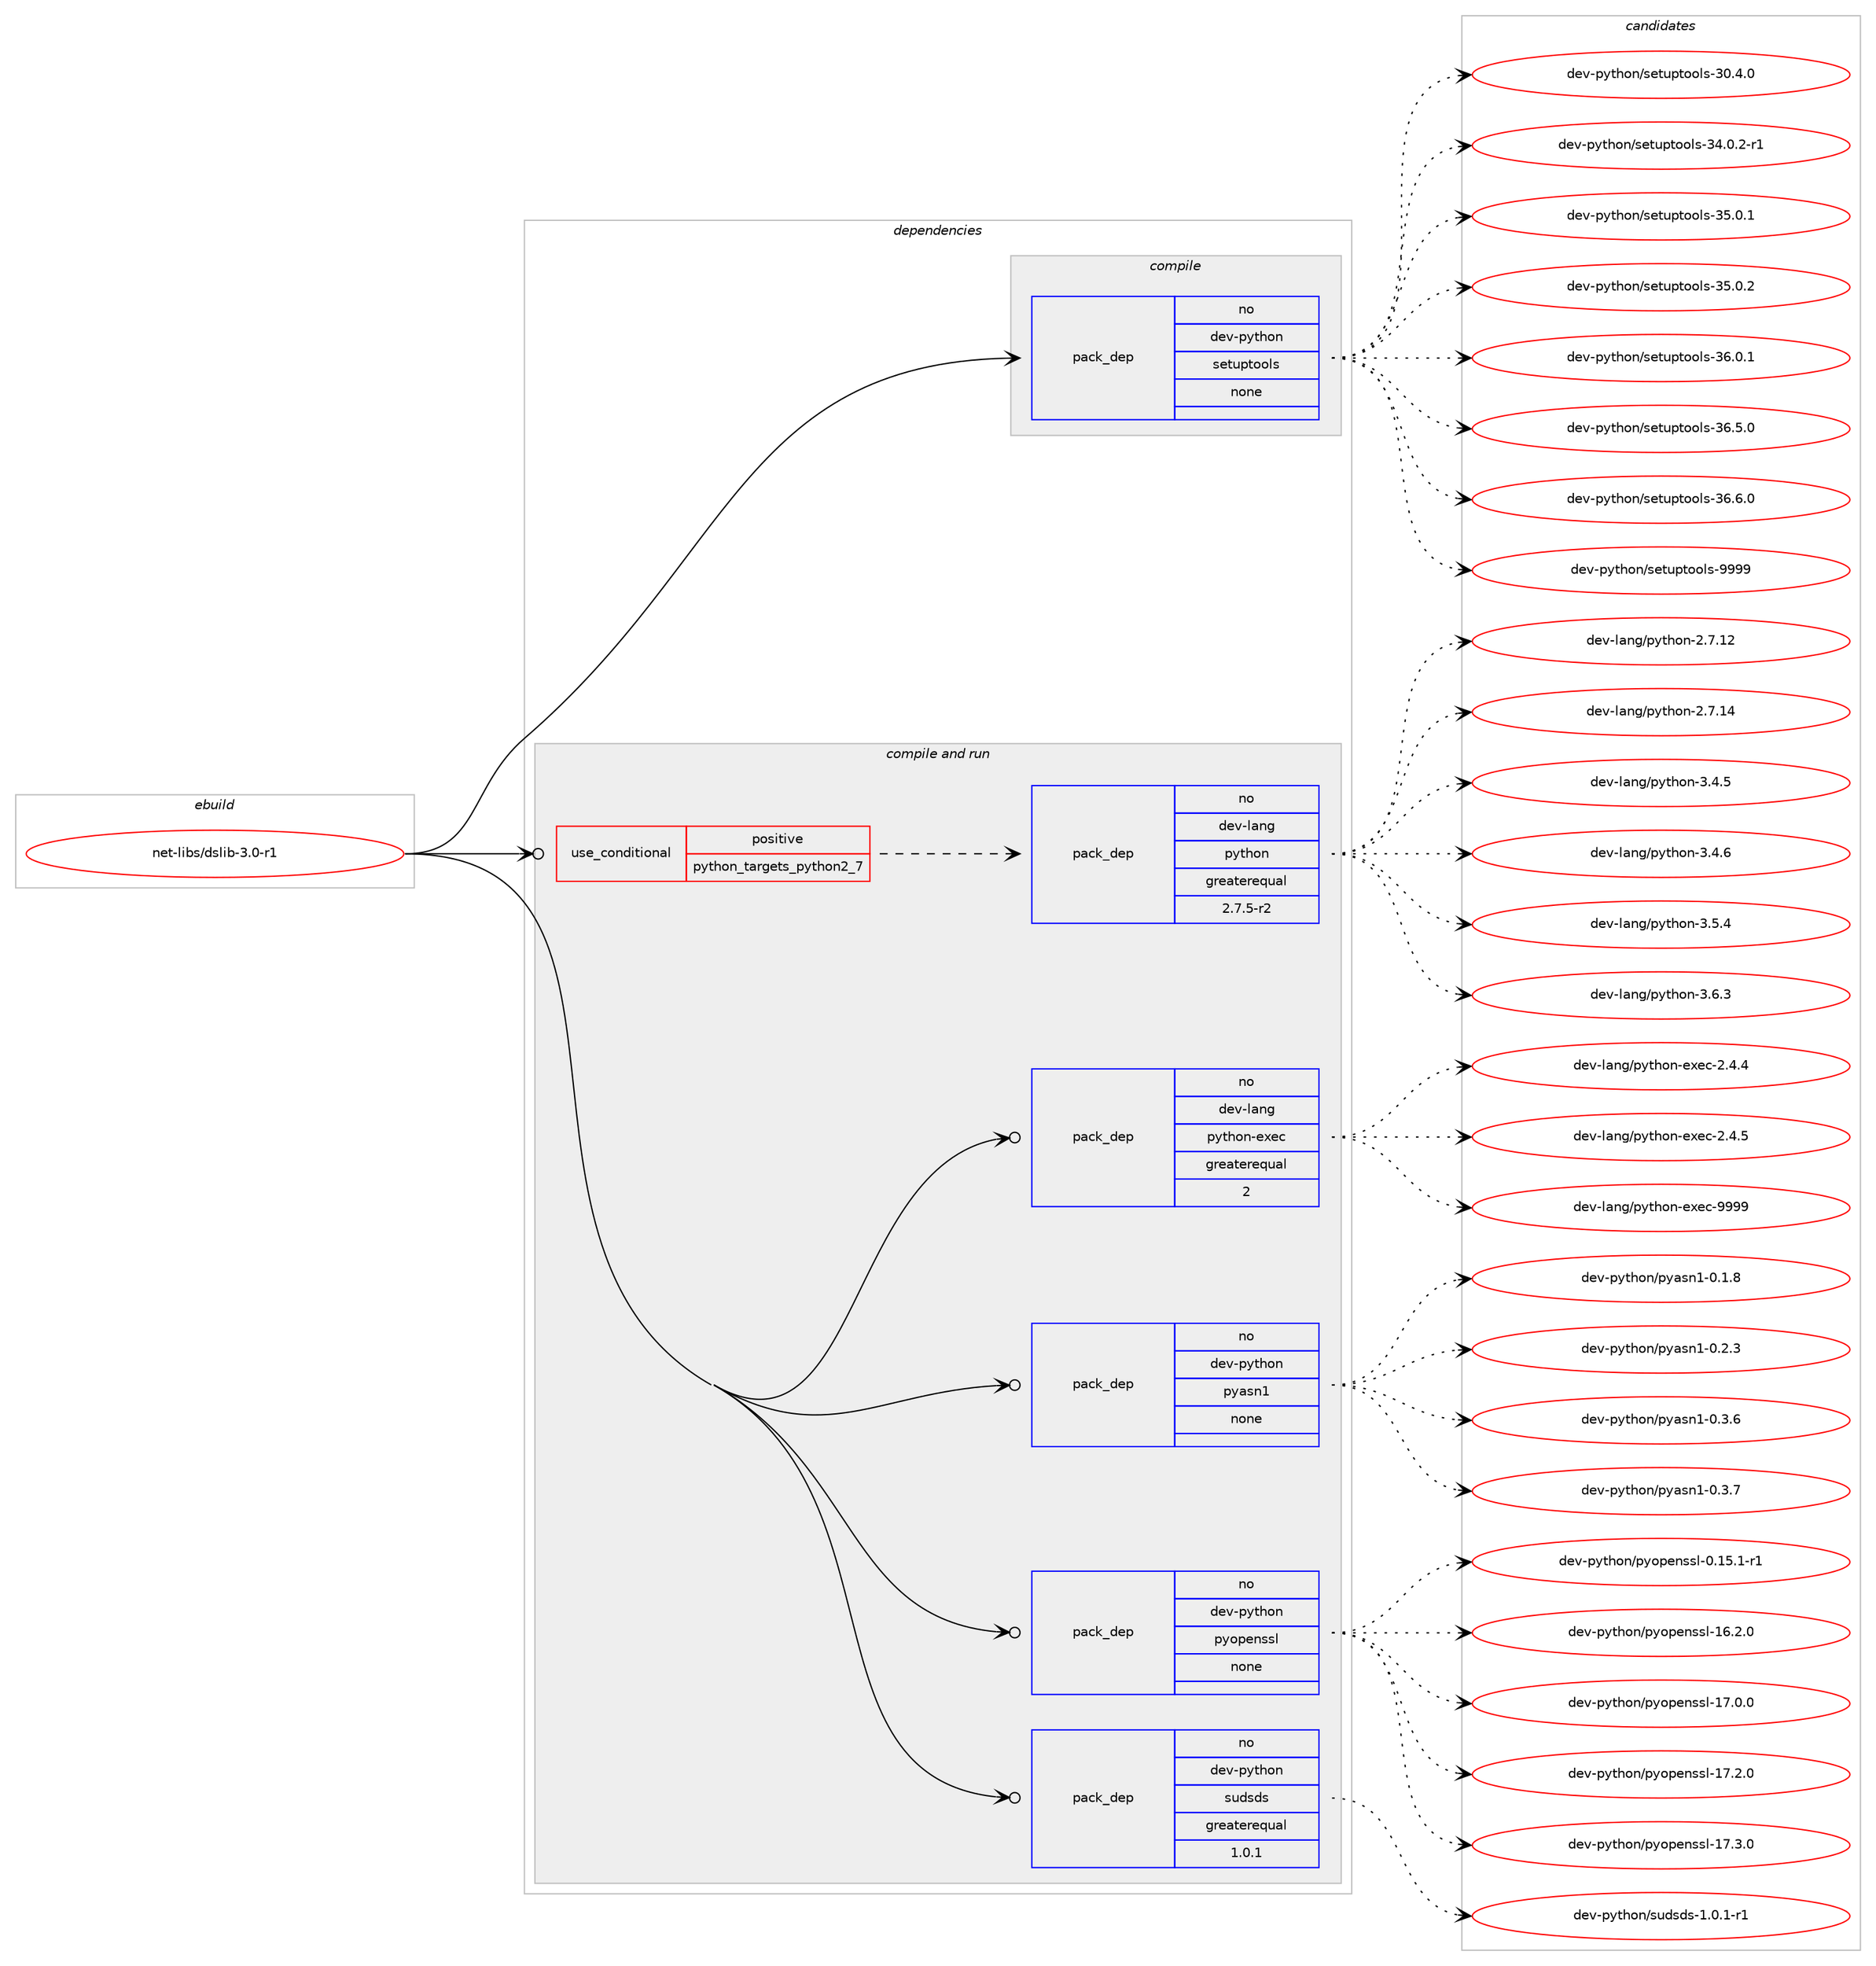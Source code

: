digraph prolog {

# *************
# Graph options
# *************

newrank=true;
concentrate=true;
compound=true;
graph [rankdir=LR,fontname=Helvetica,fontsize=10,ranksep=1.5];#, ranksep=2.5, nodesep=0.2];
edge  [arrowhead=vee];
node  [fontname=Helvetica,fontsize=10];

# **********
# The ebuild
# **********

subgraph cluster_leftcol {
color=gray;
rank=same;
label=<<i>ebuild</i>>;
id [label="net-libs/dslib-3.0-r1", color=red, width=4, href="../net-libs/dslib-3.0-r1.svg"];
}

# ****************
# The dependencies
# ****************

subgraph cluster_midcol {
color=gray;
label=<<i>dependencies</i>>;
subgraph cluster_compile {
fillcolor="#eeeeee";
style=filled;
label=<<i>compile</i>>;
subgraph pack306020 {
dependency415880 [label=<<TABLE BORDER="0" CELLBORDER="1" CELLSPACING="0" CELLPADDING="4" WIDTH="220"><TR><TD ROWSPAN="6" CELLPADDING="30">pack_dep</TD></TR><TR><TD WIDTH="110">no</TD></TR><TR><TD>dev-python</TD></TR><TR><TD>setuptools</TD></TR><TR><TD>none</TD></TR><TR><TD></TD></TR></TABLE>>, shape=none, color=blue];
}
id:e -> dependency415880:w [weight=20,style="solid",arrowhead="vee"];
}
subgraph cluster_compileandrun {
fillcolor="#eeeeee";
style=filled;
label=<<i>compile and run</i>>;
subgraph cond102951 {
dependency415881 [label=<<TABLE BORDER="0" CELLBORDER="1" CELLSPACING="0" CELLPADDING="4"><TR><TD ROWSPAN="3" CELLPADDING="10">use_conditional</TD></TR><TR><TD>positive</TD></TR><TR><TD>python_targets_python2_7</TD></TR></TABLE>>, shape=none, color=red];
subgraph pack306021 {
dependency415882 [label=<<TABLE BORDER="0" CELLBORDER="1" CELLSPACING="0" CELLPADDING="4" WIDTH="220"><TR><TD ROWSPAN="6" CELLPADDING="30">pack_dep</TD></TR><TR><TD WIDTH="110">no</TD></TR><TR><TD>dev-lang</TD></TR><TR><TD>python</TD></TR><TR><TD>greaterequal</TD></TR><TR><TD>2.7.5-r2</TD></TR></TABLE>>, shape=none, color=blue];
}
dependency415881:e -> dependency415882:w [weight=20,style="dashed",arrowhead="vee"];
}
id:e -> dependency415881:w [weight=20,style="solid",arrowhead="odotvee"];
subgraph pack306022 {
dependency415883 [label=<<TABLE BORDER="0" CELLBORDER="1" CELLSPACING="0" CELLPADDING="4" WIDTH="220"><TR><TD ROWSPAN="6" CELLPADDING="30">pack_dep</TD></TR><TR><TD WIDTH="110">no</TD></TR><TR><TD>dev-lang</TD></TR><TR><TD>python-exec</TD></TR><TR><TD>greaterequal</TD></TR><TR><TD>2</TD></TR></TABLE>>, shape=none, color=blue];
}
id:e -> dependency415883:w [weight=20,style="solid",arrowhead="odotvee"];
subgraph pack306023 {
dependency415884 [label=<<TABLE BORDER="0" CELLBORDER="1" CELLSPACING="0" CELLPADDING="4" WIDTH="220"><TR><TD ROWSPAN="6" CELLPADDING="30">pack_dep</TD></TR><TR><TD WIDTH="110">no</TD></TR><TR><TD>dev-python</TD></TR><TR><TD>pyasn1</TD></TR><TR><TD>none</TD></TR><TR><TD></TD></TR></TABLE>>, shape=none, color=blue];
}
id:e -> dependency415884:w [weight=20,style="solid",arrowhead="odotvee"];
subgraph pack306024 {
dependency415885 [label=<<TABLE BORDER="0" CELLBORDER="1" CELLSPACING="0" CELLPADDING="4" WIDTH="220"><TR><TD ROWSPAN="6" CELLPADDING="30">pack_dep</TD></TR><TR><TD WIDTH="110">no</TD></TR><TR><TD>dev-python</TD></TR><TR><TD>pyopenssl</TD></TR><TR><TD>none</TD></TR><TR><TD></TD></TR></TABLE>>, shape=none, color=blue];
}
id:e -> dependency415885:w [weight=20,style="solid",arrowhead="odotvee"];
subgraph pack306025 {
dependency415886 [label=<<TABLE BORDER="0" CELLBORDER="1" CELLSPACING="0" CELLPADDING="4" WIDTH="220"><TR><TD ROWSPAN="6" CELLPADDING="30">pack_dep</TD></TR><TR><TD WIDTH="110">no</TD></TR><TR><TD>dev-python</TD></TR><TR><TD>sudsds</TD></TR><TR><TD>greaterequal</TD></TR><TR><TD>1.0.1</TD></TR></TABLE>>, shape=none, color=blue];
}
id:e -> dependency415886:w [weight=20,style="solid",arrowhead="odotvee"];
}
subgraph cluster_run {
fillcolor="#eeeeee";
style=filled;
label=<<i>run</i>>;
}
}

# **************
# The candidates
# **************

subgraph cluster_choices {
rank=same;
color=gray;
label=<<i>candidates</i>>;

subgraph choice306020 {
color=black;
nodesep=1;
choice100101118451121211161041111104711510111611711211611111110811545514846524648 [label="dev-python/setuptools-30.4.0", color=red, width=4,href="../dev-python/setuptools-30.4.0.svg"];
choice1001011184511212111610411111047115101116117112116111111108115455152464846504511449 [label="dev-python/setuptools-34.0.2-r1", color=red, width=4,href="../dev-python/setuptools-34.0.2-r1.svg"];
choice100101118451121211161041111104711510111611711211611111110811545515346484649 [label="dev-python/setuptools-35.0.1", color=red, width=4,href="../dev-python/setuptools-35.0.1.svg"];
choice100101118451121211161041111104711510111611711211611111110811545515346484650 [label="dev-python/setuptools-35.0.2", color=red, width=4,href="../dev-python/setuptools-35.0.2.svg"];
choice100101118451121211161041111104711510111611711211611111110811545515446484649 [label="dev-python/setuptools-36.0.1", color=red, width=4,href="../dev-python/setuptools-36.0.1.svg"];
choice100101118451121211161041111104711510111611711211611111110811545515446534648 [label="dev-python/setuptools-36.5.0", color=red, width=4,href="../dev-python/setuptools-36.5.0.svg"];
choice100101118451121211161041111104711510111611711211611111110811545515446544648 [label="dev-python/setuptools-36.6.0", color=red, width=4,href="../dev-python/setuptools-36.6.0.svg"];
choice10010111845112121116104111110471151011161171121161111111081154557575757 [label="dev-python/setuptools-9999", color=red, width=4,href="../dev-python/setuptools-9999.svg"];
dependency415880:e -> choice100101118451121211161041111104711510111611711211611111110811545514846524648:w [style=dotted,weight="100"];
dependency415880:e -> choice1001011184511212111610411111047115101116117112116111111108115455152464846504511449:w [style=dotted,weight="100"];
dependency415880:e -> choice100101118451121211161041111104711510111611711211611111110811545515346484649:w [style=dotted,weight="100"];
dependency415880:e -> choice100101118451121211161041111104711510111611711211611111110811545515346484650:w [style=dotted,weight="100"];
dependency415880:e -> choice100101118451121211161041111104711510111611711211611111110811545515446484649:w [style=dotted,weight="100"];
dependency415880:e -> choice100101118451121211161041111104711510111611711211611111110811545515446534648:w [style=dotted,weight="100"];
dependency415880:e -> choice100101118451121211161041111104711510111611711211611111110811545515446544648:w [style=dotted,weight="100"];
dependency415880:e -> choice10010111845112121116104111110471151011161171121161111111081154557575757:w [style=dotted,weight="100"];
}
subgraph choice306021 {
color=black;
nodesep=1;
choice10010111845108971101034711212111610411111045504655464950 [label="dev-lang/python-2.7.12", color=red, width=4,href="../dev-lang/python-2.7.12.svg"];
choice10010111845108971101034711212111610411111045504655464952 [label="dev-lang/python-2.7.14", color=red, width=4,href="../dev-lang/python-2.7.14.svg"];
choice100101118451089711010347112121116104111110455146524653 [label="dev-lang/python-3.4.5", color=red, width=4,href="../dev-lang/python-3.4.5.svg"];
choice100101118451089711010347112121116104111110455146524654 [label="dev-lang/python-3.4.6", color=red, width=4,href="../dev-lang/python-3.4.6.svg"];
choice100101118451089711010347112121116104111110455146534652 [label="dev-lang/python-3.5.4", color=red, width=4,href="../dev-lang/python-3.5.4.svg"];
choice100101118451089711010347112121116104111110455146544651 [label="dev-lang/python-3.6.3", color=red, width=4,href="../dev-lang/python-3.6.3.svg"];
dependency415882:e -> choice10010111845108971101034711212111610411111045504655464950:w [style=dotted,weight="100"];
dependency415882:e -> choice10010111845108971101034711212111610411111045504655464952:w [style=dotted,weight="100"];
dependency415882:e -> choice100101118451089711010347112121116104111110455146524653:w [style=dotted,weight="100"];
dependency415882:e -> choice100101118451089711010347112121116104111110455146524654:w [style=dotted,weight="100"];
dependency415882:e -> choice100101118451089711010347112121116104111110455146534652:w [style=dotted,weight="100"];
dependency415882:e -> choice100101118451089711010347112121116104111110455146544651:w [style=dotted,weight="100"];
}
subgraph choice306022 {
color=black;
nodesep=1;
choice1001011184510897110103471121211161041111104510112010199455046524652 [label="dev-lang/python-exec-2.4.4", color=red, width=4,href="../dev-lang/python-exec-2.4.4.svg"];
choice1001011184510897110103471121211161041111104510112010199455046524653 [label="dev-lang/python-exec-2.4.5", color=red, width=4,href="../dev-lang/python-exec-2.4.5.svg"];
choice10010111845108971101034711212111610411111045101120101994557575757 [label="dev-lang/python-exec-9999", color=red, width=4,href="../dev-lang/python-exec-9999.svg"];
dependency415883:e -> choice1001011184510897110103471121211161041111104510112010199455046524652:w [style=dotted,weight="100"];
dependency415883:e -> choice1001011184510897110103471121211161041111104510112010199455046524653:w [style=dotted,weight="100"];
dependency415883:e -> choice10010111845108971101034711212111610411111045101120101994557575757:w [style=dotted,weight="100"];
}
subgraph choice306023 {
color=black;
nodesep=1;
choice10010111845112121116104111110471121219711511049454846494656 [label="dev-python/pyasn1-0.1.8", color=red, width=4,href="../dev-python/pyasn1-0.1.8.svg"];
choice10010111845112121116104111110471121219711511049454846504651 [label="dev-python/pyasn1-0.2.3", color=red, width=4,href="../dev-python/pyasn1-0.2.3.svg"];
choice10010111845112121116104111110471121219711511049454846514654 [label="dev-python/pyasn1-0.3.6", color=red, width=4,href="../dev-python/pyasn1-0.3.6.svg"];
choice10010111845112121116104111110471121219711511049454846514655 [label="dev-python/pyasn1-0.3.7", color=red, width=4,href="../dev-python/pyasn1-0.3.7.svg"];
dependency415884:e -> choice10010111845112121116104111110471121219711511049454846494656:w [style=dotted,weight="100"];
dependency415884:e -> choice10010111845112121116104111110471121219711511049454846504651:w [style=dotted,weight="100"];
dependency415884:e -> choice10010111845112121116104111110471121219711511049454846514654:w [style=dotted,weight="100"];
dependency415884:e -> choice10010111845112121116104111110471121219711511049454846514655:w [style=dotted,weight="100"];
}
subgraph choice306024 {
color=black;
nodesep=1;
choice1001011184511212111610411111047112121111112101110115115108454846495346494511449 [label="dev-python/pyopenssl-0.15.1-r1", color=red, width=4,href="../dev-python/pyopenssl-0.15.1-r1.svg"];
choice100101118451121211161041111104711212111111210111011511510845495446504648 [label="dev-python/pyopenssl-16.2.0", color=red, width=4,href="../dev-python/pyopenssl-16.2.0.svg"];
choice100101118451121211161041111104711212111111210111011511510845495546484648 [label="dev-python/pyopenssl-17.0.0", color=red, width=4,href="../dev-python/pyopenssl-17.0.0.svg"];
choice100101118451121211161041111104711212111111210111011511510845495546504648 [label="dev-python/pyopenssl-17.2.0", color=red, width=4,href="../dev-python/pyopenssl-17.2.0.svg"];
choice100101118451121211161041111104711212111111210111011511510845495546514648 [label="dev-python/pyopenssl-17.3.0", color=red, width=4,href="../dev-python/pyopenssl-17.3.0.svg"];
dependency415885:e -> choice1001011184511212111610411111047112121111112101110115115108454846495346494511449:w [style=dotted,weight="100"];
dependency415885:e -> choice100101118451121211161041111104711212111111210111011511510845495446504648:w [style=dotted,weight="100"];
dependency415885:e -> choice100101118451121211161041111104711212111111210111011511510845495546484648:w [style=dotted,weight="100"];
dependency415885:e -> choice100101118451121211161041111104711212111111210111011511510845495546504648:w [style=dotted,weight="100"];
dependency415885:e -> choice100101118451121211161041111104711212111111210111011511510845495546514648:w [style=dotted,weight="100"];
}
subgraph choice306025 {
color=black;
nodesep=1;
choice10010111845112121116104111110471151171001151001154549464846494511449 [label="dev-python/sudsds-1.0.1-r1", color=red, width=4,href="../dev-python/sudsds-1.0.1-r1.svg"];
dependency415886:e -> choice10010111845112121116104111110471151171001151001154549464846494511449:w [style=dotted,weight="100"];
}
}

}
